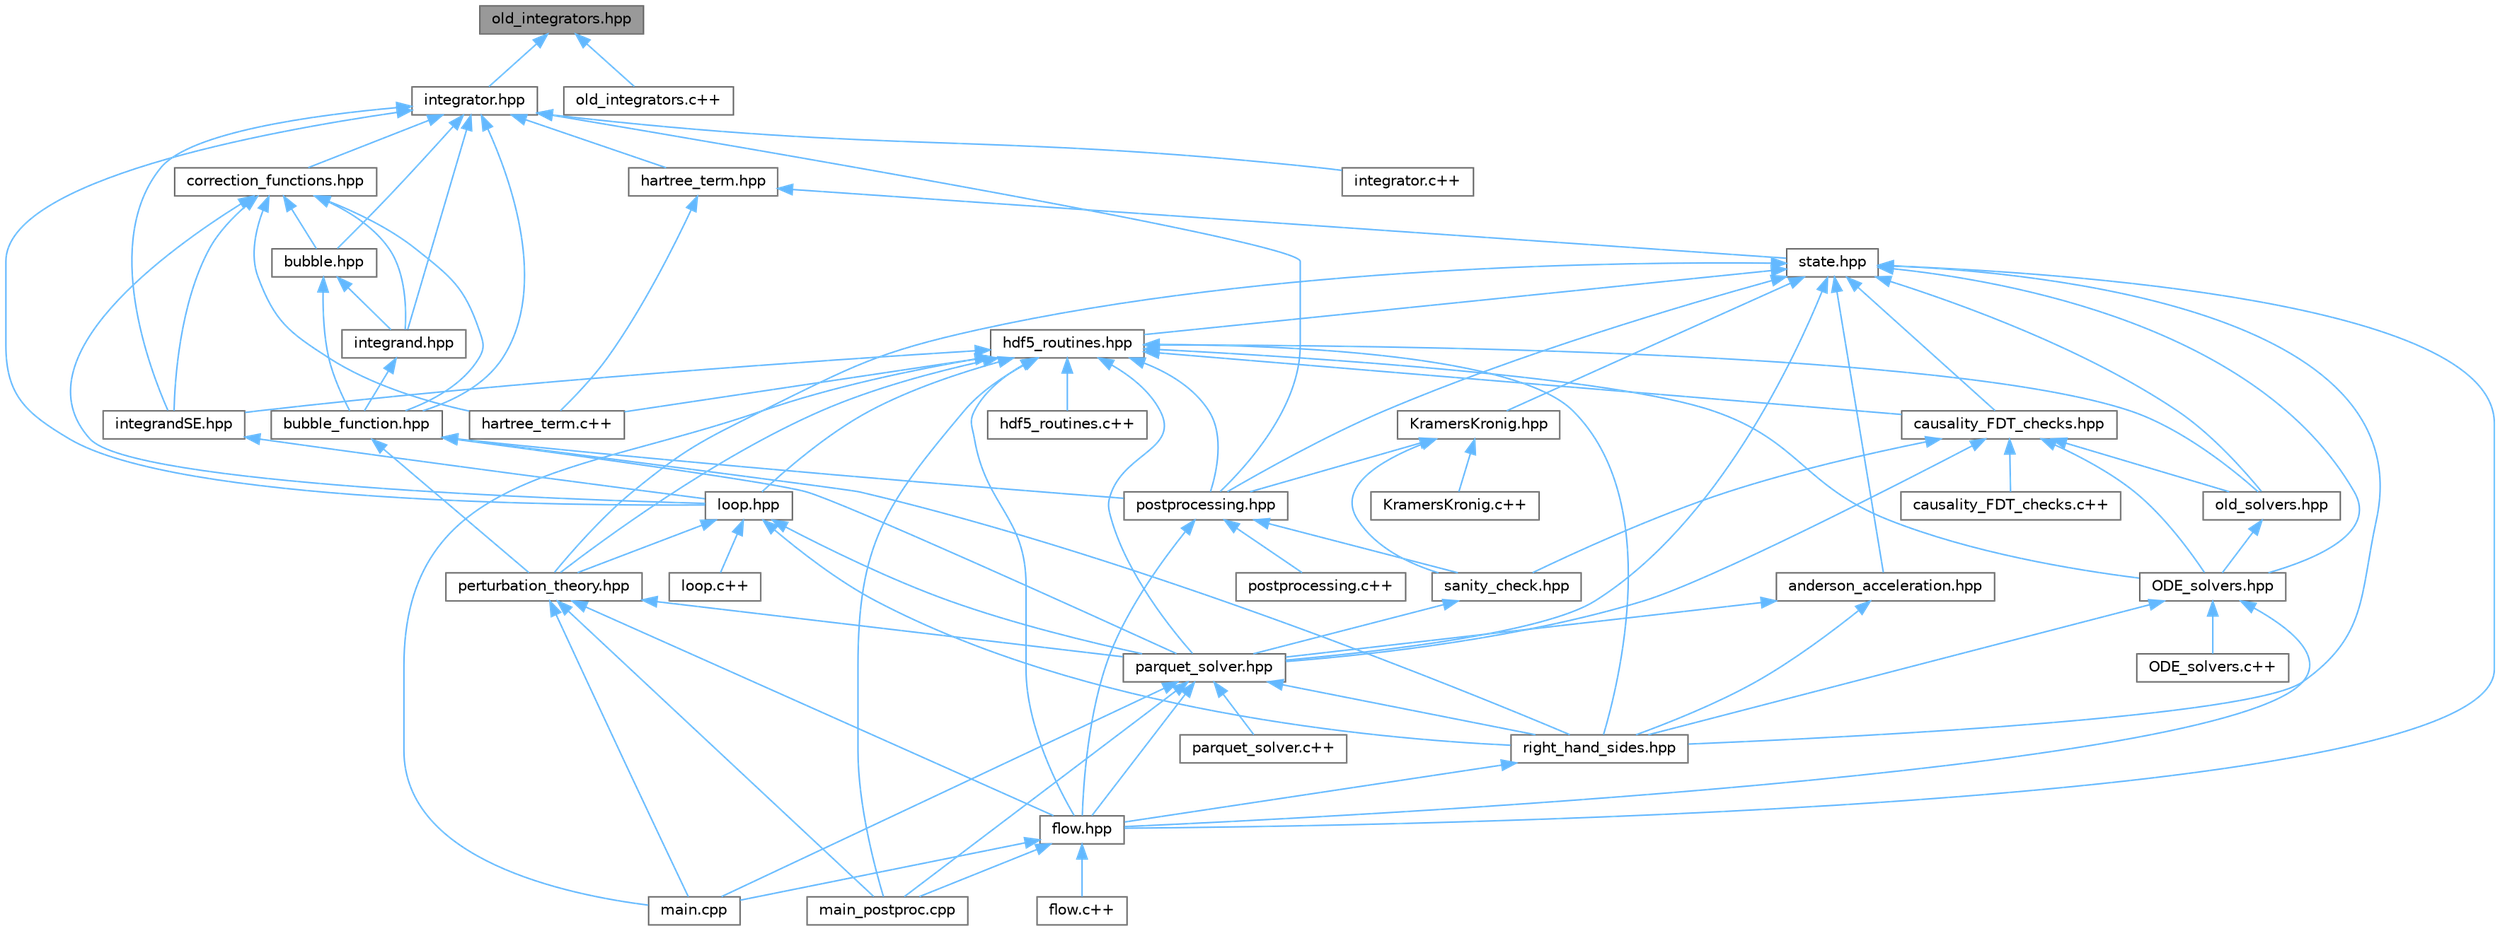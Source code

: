 digraph "old_integrators.hpp"
{
 // INTERACTIVE_SVG=YES
 // LATEX_PDF_SIZE
  bgcolor="transparent";
  edge [fontname=Helvetica,fontsize=10,labelfontname=Helvetica,labelfontsize=10];
  node [fontname=Helvetica,fontsize=10,shape=box,height=0.2,width=0.4];
  Node1 [id="Node000001",label="old_integrators.hpp",height=0.2,width=0.4,color="gray40", fillcolor="grey60", style="filled", fontcolor="black",tooltip=" "];
  Node1 -> Node2 [id="edge1_Node000001_Node000002",dir="back",color="steelblue1",style="solid",tooltip=" "];
  Node2 [id="Node000002",label="integrator.hpp",height=0.2,width=0.4,color="grey40", fillcolor="white", style="filled",URL="$dd/d1f/integrator_8hpp.html",tooltip=" "];
  Node2 -> Node3 [id="edge2_Node000002_Node000003",dir="back",color="steelblue1",style="solid",tooltip=" "];
  Node3 [id="Node000003",label="bubble.hpp",height=0.2,width=0.4,color="grey40", fillcolor="white", style="filled",URL="$d0/dac/bubble_8hpp.html",tooltip=" "];
  Node3 -> Node4 [id="edge3_Node000003_Node000004",dir="back",color="steelblue1",style="solid",tooltip=" "];
  Node4 [id="Node000004",label="bubble_function.hpp",height=0.2,width=0.4,color="grey40", fillcolor="white", style="filled",URL="$de/de8/bubble__function_8hpp.html",tooltip=" "];
  Node4 -> Node5 [id="edge4_Node000004_Node000005",dir="back",color="steelblue1",style="solid",tooltip=" "];
  Node5 [id="Node000005",label="parquet_solver.hpp",height=0.2,width=0.4,color="grey40", fillcolor="white", style="filled",URL="$dd/d0a/parquet__solver_8hpp.html",tooltip=" "];
  Node5 -> Node6 [id="edge5_Node000005_Node000006",dir="back",color="steelblue1",style="solid",tooltip=" "];
  Node6 [id="Node000006",label="flow.hpp",height=0.2,width=0.4,color="grey40", fillcolor="white", style="filled",URL="$d5/d21/flow_8hpp.html",tooltip=" "];
  Node6 -> Node7 [id="edge6_Node000006_Node000007",dir="back",color="steelblue1",style="solid",tooltip=" "];
  Node7 [id="Node000007",label="flow.c++",height=0.2,width=0.4,color="grey40", fillcolor="white", style="filled",URL="$d4/dde/flow_8c_09_09.html",tooltip=" "];
  Node6 -> Node8 [id="edge7_Node000006_Node000008",dir="back",color="steelblue1",style="solid",tooltip=" "];
  Node8 [id="Node000008",label="main.cpp",height=0.2,width=0.4,color="grey40", fillcolor="white", style="filled",URL="$df/d0a/main_8cpp.html",tooltip=" "];
  Node6 -> Node9 [id="edge8_Node000006_Node000009",dir="back",color="steelblue1",style="solid",tooltip=" "];
  Node9 [id="Node000009",label="main_postproc.cpp",height=0.2,width=0.4,color="grey40", fillcolor="white", style="filled",URL="$dd/d00/main__postproc_8cpp.html",tooltip=" "];
  Node5 -> Node8 [id="edge9_Node000005_Node000008",dir="back",color="steelblue1",style="solid",tooltip=" "];
  Node5 -> Node9 [id="edge10_Node000005_Node000009",dir="back",color="steelblue1",style="solid",tooltip=" "];
  Node5 -> Node10 [id="edge11_Node000005_Node000010",dir="back",color="steelblue1",style="solid",tooltip=" "];
  Node10 [id="Node000010",label="parquet_solver.c++",height=0.2,width=0.4,color="grey40", fillcolor="white", style="filled",URL="$d5/d94/parquet__solver_8c_09_09.html",tooltip=" "];
  Node5 -> Node11 [id="edge12_Node000005_Node000011",dir="back",color="steelblue1",style="solid",tooltip=" "];
  Node11 [id="Node000011",label="right_hand_sides.hpp",height=0.2,width=0.4,color="grey40", fillcolor="white", style="filled",URL="$d8/dea/right__hand__sides_8hpp.html",tooltip=" "];
  Node11 -> Node6 [id="edge13_Node000011_Node000006",dir="back",color="steelblue1",style="solid",tooltip=" "];
  Node4 -> Node12 [id="edge14_Node000004_Node000012",dir="back",color="steelblue1",style="solid",tooltip=" "];
  Node12 [id="Node000012",label="perturbation_theory.hpp",height=0.2,width=0.4,color="grey40", fillcolor="white", style="filled",URL="$d5/d0d/perturbation__theory_8hpp.html",tooltip=" "];
  Node12 -> Node6 [id="edge15_Node000012_Node000006",dir="back",color="steelblue1",style="solid",tooltip=" "];
  Node12 -> Node8 [id="edge16_Node000012_Node000008",dir="back",color="steelblue1",style="solid",tooltip=" "];
  Node12 -> Node9 [id="edge17_Node000012_Node000009",dir="back",color="steelblue1",style="solid",tooltip=" "];
  Node12 -> Node5 [id="edge18_Node000012_Node000005",dir="back",color="steelblue1",style="solid",tooltip=" "];
  Node4 -> Node13 [id="edge19_Node000004_Node000013",dir="back",color="steelblue1",style="solid",tooltip=" "];
  Node13 [id="Node000013",label="postprocessing.hpp",height=0.2,width=0.4,color="grey40", fillcolor="white", style="filled",URL="$d4/d81/postprocessing_8hpp.html",tooltip=" "];
  Node13 -> Node6 [id="edge20_Node000013_Node000006",dir="back",color="steelblue1",style="solid",tooltip=" "];
  Node13 -> Node14 [id="edge21_Node000013_Node000014",dir="back",color="steelblue1",style="solid",tooltip=" "];
  Node14 [id="Node000014",label="postprocessing.c++",height=0.2,width=0.4,color="grey40", fillcolor="white", style="filled",URL="$d9/dae/postprocessing_8c_09_09.html",tooltip=" "];
  Node13 -> Node15 [id="edge22_Node000013_Node000015",dir="back",color="steelblue1",style="solid",tooltip=" "];
  Node15 [id="Node000015",label="sanity_check.hpp",height=0.2,width=0.4,color="grey40", fillcolor="white", style="filled",URL="$d2/d3f/sanity__check_8hpp.html",tooltip=" "];
  Node15 -> Node5 [id="edge23_Node000015_Node000005",dir="back",color="steelblue1",style="solid",tooltip=" "];
  Node4 -> Node11 [id="edge24_Node000004_Node000011",dir="back",color="steelblue1",style="solid",tooltip=" "];
  Node3 -> Node16 [id="edge25_Node000003_Node000016",dir="back",color="steelblue1",style="solid",tooltip=" "];
  Node16 [id="Node000016",label="integrand.hpp",height=0.2,width=0.4,color="grey40", fillcolor="white", style="filled",URL="$df/d83/integrand_8hpp.html",tooltip=" "];
  Node16 -> Node4 [id="edge26_Node000016_Node000004",dir="back",color="steelblue1",style="solid",tooltip=" "];
  Node2 -> Node4 [id="edge27_Node000002_Node000004",dir="back",color="steelblue1",style="solid",tooltip=" "];
  Node2 -> Node17 [id="edge28_Node000002_Node000017",dir="back",color="steelblue1",style="solid",tooltip=" "];
  Node17 [id="Node000017",label="correction_functions.hpp",height=0.2,width=0.4,color="grey40", fillcolor="white", style="filled",URL="$d2/df0/correction__functions_8hpp.html",tooltip=" "];
  Node17 -> Node3 [id="edge29_Node000017_Node000003",dir="back",color="steelblue1",style="solid",tooltip=" "];
  Node17 -> Node4 [id="edge30_Node000017_Node000004",dir="back",color="steelblue1",style="solid",tooltip=" "];
  Node17 -> Node18 [id="edge31_Node000017_Node000018",dir="back",color="steelblue1",style="solid",tooltip=" "];
  Node18 [id="Node000018",label="hartree_term.c++",height=0.2,width=0.4,color="grey40", fillcolor="white", style="filled",URL="$d4/d92/hartree__term_8c_09_09.html",tooltip=" "];
  Node17 -> Node16 [id="edge32_Node000017_Node000016",dir="back",color="steelblue1",style="solid",tooltip=" "];
  Node17 -> Node19 [id="edge33_Node000017_Node000019",dir="back",color="steelblue1",style="solid",tooltip=" "];
  Node19 [id="Node000019",label="integrandSE.hpp",height=0.2,width=0.4,color="grey40", fillcolor="white", style="filled",URL="$de/d65/integrandSE_8hpp.html",tooltip=" "];
  Node19 -> Node20 [id="edge34_Node000019_Node000020",dir="back",color="steelblue1",style="solid",tooltip=" "];
  Node20 [id="Node000020",label="loop.hpp",height=0.2,width=0.4,color="grey40", fillcolor="white", style="filled",URL="$d8/d1d/loop_8hpp.html",tooltip=" "];
  Node20 -> Node21 [id="edge35_Node000020_Node000021",dir="back",color="steelblue1",style="solid",tooltip=" "];
  Node21 [id="Node000021",label="loop.c++",height=0.2,width=0.4,color="grey40", fillcolor="white", style="filled",URL="$d5/dae/loop_8c_09_09.html",tooltip=" "];
  Node20 -> Node5 [id="edge36_Node000020_Node000005",dir="back",color="steelblue1",style="solid",tooltip=" "];
  Node20 -> Node12 [id="edge37_Node000020_Node000012",dir="back",color="steelblue1",style="solid",tooltip=" "];
  Node20 -> Node11 [id="edge38_Node000020_Node000011",dir="back",color="steelblue1",style="solid",tooltip=" "];
  Node17 -> Node20 [id="edge39_Node000017_Node000020",dir="back",color="steelblue1",style="solid",tooltip=" "];
  Node2 -> Node22 [id="edge40_Node000002_Node000022",dir="back",color="steelblue1",style="solid",tooltip=" "];
  Node22 [id="Node000022",label="hartree_term.hpp",height=0.2,width=0.4,color="grey40", fillcolor="white", style="filled",URL="$d1/db3/hartree__term_8hpp.html",tooltip=" "];
  Node22 -> Node18 [id="edge41_Node000022_Node000018",dir="back",color="steelblue1",style="solid",tooltip=" "];
  Node22 -> Node23 [id="edge42_Node000022_Node000023",dir="back",color="steelblue1",style="solid",tooltip=" "];
  Node23 [id="Node000023",label="state.hpp",height=0.2,width=0.4,color="grey40", fillcolor="white", style="filled",URL="$da/d3b/state_8hpp.html",tooltip=" "];
  Node23 -> Node24 [id="edge43_Node000023_Node000024",dir="back",color="steelblue1",style="solid",tooltip=" "];
  Node24 [id="Node000024",label="KramersKronig.hpp",height=0.2,width=0.4,color="grey40", fillcolor="white", style="filled",URL="$d1/db3/KramersKronig_8hpp.html",tooltip=" "];
  Node24 -> Node25 [id="edge44_Node000024_Node000025",dir="back",color="steelblue1",style="solid",tooltip=" "];
  Node25 [id="Node000025",label="KramersKronig.c++",height=0.2,width=0.4,color="grey40", fillcolor="white", style="filled",URL="$d7/d43/KramersKronig_8c_09_09.html",tooltip=" "];
  Node24 -> Node13 [id="edge45_Node000024_Node000013",dir="back",color="steelblue1",style="solid",tooltip=" "];
  Node24 -> Node15 [id="edge46_Node000024_Node000015",dir="back",color="steelblue1",style="solid",tooltip=" "];
  Node23 -> Node26 [id="edge47_Node000023_Node000026",dir="back",color="steelblue1",style="solid",tooltip=" "];
  Node26 [id="Node000026",label="ODE_solvers.hpp",height=0.2,width=0.4,color="grey40", fillcolor="white", style="filled",URL="$da/dc3/ODE__solvers_8hpp.html",tooltip=" "];
  Node26 -> Node27 [id="edge48_Node000026_Node000027",dir="back",color="steelblue1",style="solid",tooltip=" "];
  Node27 [id="Node000027",label="ODE_solvers.c++",height=0.2,width=0.4,color="grey40", fillcolor="white", style="filled",URL="$de/dd8/ODE__solvers_8c_09_09.html",tooltip=" "];
  Node26 -> Node6 [id="edge49_Node000026_Node000006",dir="back",color="steelblue1",style="solid",tooltip=" "];
  Node26 -> Node11 [id="edge50_Node000026_Node000011",dir="back",color="steelblue1",style="solid",tooltip=" "];
  Node23 -> Node28 [id="edge51_Node000023_Node000028",dir="back",color="steelblue1",style="solid",tooltip=" "];
  Node28 [id="Node000028",label="anderson_acceleration.hpp",height=0.2,width=0.4,color="grey40", fillcolor="white", style="filled",URL="$d6/d7b/anderson__acceleration_8hpp.html",tooltip=" "];
  Node28 -> Node5 [id="edge52_Node000028_Node000005",dir="back",color="steelblue1",style="solid",tooltip=" "];
  Node28 -> Node11 [id="edge53_Node000028_Node000011",dir="back",color="steelblue1",style="solid",tooltip=" "];
  Node23 -> Node29 [id="edge54_Node000023_Node000029",dir="back",color="steelblue1",style="solid",tooltip=" "];
  Node29 [id="Node000029",label="causality_FDT_checks.hpp",height=0.2,width=0.4,color="grey40", fillcolor="white", style="filled",URL="$d1/d75/causality__FDT__checks_8hpp.html",tooltip=" "];
  Node29 -> Node26 [id="edge55_Node000029_Node000026",dir="back",color="steelblue1",style="solid",tooltip=" "];
  Node29 -> Node30 [id="edge56_Node000029_Node000030",dir="back",color="steelblue1",style="solid",tooltip=" "];
  Node30 [id="Node000030",label="causality_FDT_checks.c++",height=0.2,width=0.4,color="grey40", fillcolor="white", style="filled",URL="$d8/dca/causality__FDT__checks_8c_09_09.html",tooltip=" "];
  Node29 -> Node31 [id="edge57_Node000029_Node000031",dir="back",color="steelblue1",style="solid",tooltip=" "];
  Node31 [id="Node000031",label="old_solvers.hpp",height=0.2,width=0.4,color="grey40", fillcolor="white", style="filled",URL="$dd/df7/old__solvers_8hpp.html",tooltip=" "];
  Node31 -> Node26 [id="edge58_Node000031_Node000026",dir="back",color="steelblue1",style="solid",tooltip=" "];
  Node29 -> Node5 [id="edge59_Node000029_Node000005",dir="back",color="steelblue1",style="solid",tooltip=" "];
  Node29 -> Node15 [id="edge60_Node000029_Node000015",dir="back",color="steelblue1",style="solid",tooltip=" "];
  Node23 -> Node6 [id="edge61_Node000023_Node000006",dir="back",color="steelblue1",style="solid",tooltip=" "];
  Node23 -> Node32 [id="edge62_Node000023_Node000032",dir="back",color="steelblue1",style="solid",tooltip=" "];
  Node32 [id="Node000032",label="hdf5_routines.hpp",height=0.2,width=0.4,color="grey40", fillcolor="white", style="filled",URL="$d5/de4/hdf5__routines_8hpp.html",tooltip=" "];
  Node32 -> Node26 [id="edge63_Node000032_Node000026",dir="back",color="steelblue1",style="solid",tooltip=" "];
  Node32 -> Node29 [id="edge64_Node000032_Node000029",dir="back",color="steelblue1",style="solid",tooltip=" "];
  Node32 -> Node6 [id="edge65_Node000032_Node000006",dir="back",color="steelblue1",style="solid",tooltip=" "];
  Node32 -> Node18 [id="edge66_Node000032_Node000018",dir="back",color="steelblue1",style="solid",tooltip=" "];
  Node32 -> Node33 [id="edge67_Node000032_Node000033",dir="back",color="steelblue1",style="solid",tooltip=" "];
  Node33 [id="Node000033",label="hdf5_routines.c++",height=0.2,width=0.4,color="grey40", fillcolor="white", style="filled",URL="$d5/d4f/hdf5__routines_8c_09_09.html",tooltip=" "];
  Node32 -> Node19 [id="edge68_Node000032_Node000019",dir="back",color="steelblue1",style="solid",tooltip=" "];
  Node32 -> Node20 [id="edge69_Node000032_Node000020",dir="back",color="steelblue1",style="solid",tooltip=" "];
  Node32 -> Node8 [id="edge70_Node000032_Node000008",dir="back",color="steelblue1",style="solid",tooltip=" "];
  Node32 -> Node9 [id="edge71_Node000032_Node000009",dir="back",color="steelblue1",style="solid",tooltip=" "];
  Node32 -> Node31 [id="edge72_Node000032_Node000031",dir="back",color="steelblue1",style="solid",tooltip=" "];
  Node32 -> Node5 [id="edge73_Node000032_Node000005",dir="back",color="steelblue1",style="solid",tooltip=" "];
  Node32 -> Node12 [id="edge74_Node000032_Node000012",dir="back",color="steelblue1",style="solid",tooltip=" "];
  Node32 -> Node13 [id="edge75_Node000032_Node000013",dir="back",color="steelblue1",style="solid",tooltip=" "];
  Node32 -> Node11 [id="edge76_Node000032_Node000011",dir="back",color="steelblue1",style="solid",tooltip=" "];
  Node23 -> Node31 [id="edge77_Node000023_Node000031",dir="back",color="steelblue1",style="solid",tooltip=" "];
  Node23 -> Node5 [id="edge78_Node000023_Node000005",dir="back",color="steelblue1",style="solid",tooltip=" "];
  Node23 -> Node12 [id="edge79_Node000023_Node000012",dir="back",color="steelblue1",style="solid",tooltip=" "];
  Node23 -> Node13 [id="edge80_Node000023_Node000013",dir="back",color="steelblue1",style="solid",tooltip=" "];
  Node23 -> Node11 [id="edge81_Node000023_Node000011",dir="back",color="steelblue1",style="solid",tooltip=" "];
  Node2 -> Node16 [id="edge82_Node000002_Node000016",dir="back",color="steelblue1",style="solid",tooltip=" "];
  Node2 -> Node19 [id="edge83_Node000002_Node000019",dir="back",color="steelblue1",style="solid",tooltip=" "];
  Node2 -> Node34 [id="edge84_Node000002_Node000034",dir="back",color="steelblue1",style="solid",tooltip=" "];
  Node34 [id="Node000034",label="integrator.c++",height=0.2,width=0.4,color="grey40", fillcolor="white", style="filled",URL="$d7/d61/integrator_8c_09_09.html",tooltip=" "];
  Node2 -> Node20 [id="edge85_Node000002_Node000020",dir="back",color="steelblue1",style="solid",tooltip=" "];
  Node2 -> Node13 [id="edge86_Node000002_Node000013",dir="back",color="steelblue1",style="solid",tooltip=" "];
  Node1 -> Node35 [id="edge87_Node000001_Node000035",dir="back",color="steelblue1",style="solid",tooltip=" "];
  Node35 [id="Node000035",label="old_integrators.c++",height=0.2,width=0.4,color="grey40", fillcolor="white", style="filled",URL="$de/d11/old__integrators_8c_09_09.html",tooltip=" "];
}
